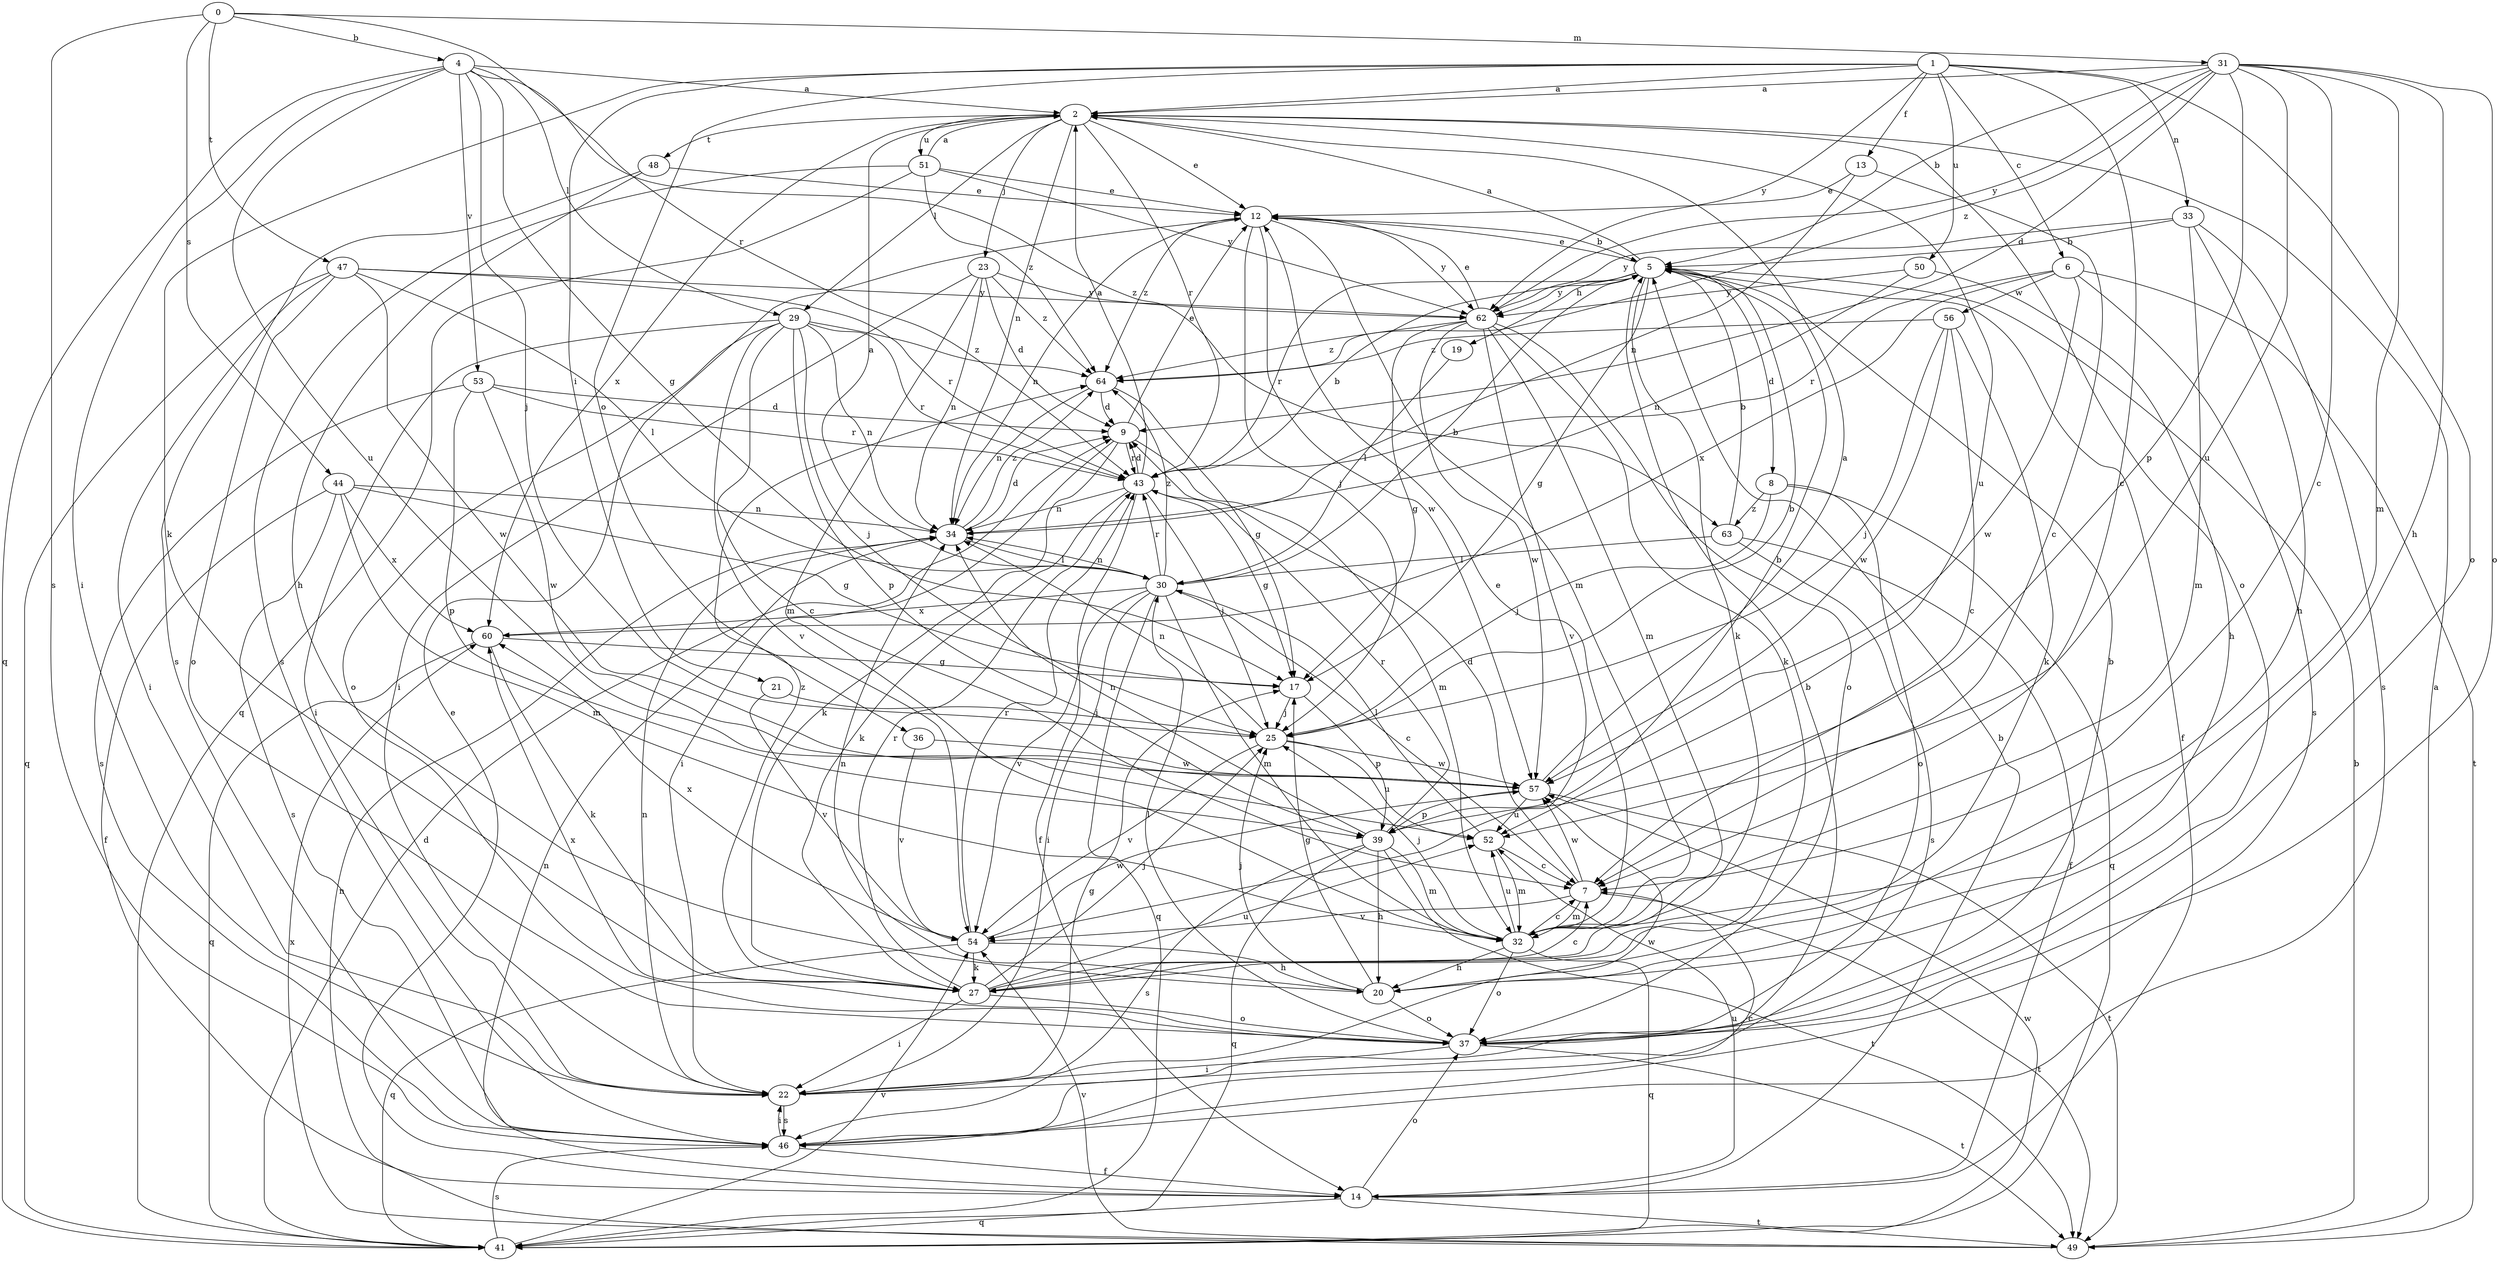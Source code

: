 strict digraph  {
0;
1;
2;
4;
5;
6;
7;
8;
9;
12;
13;
14;
17;
19;
20;
21;
22;
23;
25;
27;
29;
30;
31;
32;
33;
34;
36;
37;
39;
41;
43;
44;
46;
47;
48;
49;
50;
51;
52;
53;
54;
56;
57;
60;
62;
63;
64;
0 -> 4  [label=b];
0 -> 31  [label=m];
0 -> 43  [label=r];
0 -> 44  [label=s];
0 -> 46  [label=s];
0 -> 47  [label=t];
1 -> 2  [label=a];
1 -> 6  [label=c];
1 -> 7  [label=c];
1 -> 13  [label=f];
1 -> 21  [label=i];
1 -> 27  [label=k];
1 -> 33  [label=n];
1 -> 36  [label=o];
1 -> 37  [label=o];
1 -> 50  [label=u];
1 -> 62  [label=y];
2 -> 12  [label=e];
2 -> 23  [label=j];
2 -> 29  [label=l];
2 -> 34  [label=n];
2 -> 37  [label=o];
2 -> 43  [label=r];
2 -> 48  [label=t];
2 -> 51  [label=u];
2 -> 52  [label=u];
2 -> 60  [label=x];
4 -> 2  [label=a];
4 -> 17  [label=g];
4 -> 22  [label=i];
4 -> 25  [label=j];
4 -> 29  [label=l];
4 -> 41  [label=q];
4 -> 52  [label=u];
4 -> 53  [label=v];
4 -> 63  [label=z];
5 -> 2  [label=a];
5 -> 8  [label=d];
5 -> 12  [label=e];
5 -> 14  [label=f];
5 -> 17  [label=g];
5 -> 19  [label=h];
5 -> 27  [label=k];
5 -> 43  [label=r];
5 -> 62  [label=y];
6 -> 43  [label=r];
6 -> 46  [label=s];
6 -> 49  [label=t];
6 -> 56  [label=w];
6 -> 57  [label=w];
6 -> 60  [label=x];
7 -> 9  [label=d];
7 -> 32  [label=m];
7 -> 49  [label=t];
7 -> 54  [label=v];
7 -> 57  [label=w];
8 -> 25  [label=j];
8 -> 37  [label=o];
8 -> 41  [label=q];
8 -> 63  [label=z];
9 -> 12  [label=e];
9 -> 22  [label=i];
9 -> 27  [label=k];
9 -> 32  [label=m];
9 -> 43  [label=r];
12 -> 5  [label=b];
12 -> 25  [label=j];
12 -> 32  [label=m];
12 -> 34  [label=n];
12 -> 57  [label=w];
12 -> 62  [label=y];
12 -> 64  [label=z];
13 -> 7  [label=c];
13 -> 12  [label=e];
13 -> 34  [label=n];
14 -> 5  [label=b];
14 -> 12  [label=e];
14 -> 34  [label=n];
14 -> 37  [label=o];
14 -> 41  [label=q];
14 -> 49  [label=t];
14 -> 52  [label=u];
17 -> 25  [label=j];
17 -> 39  [label=p];
19 -> 30  [label=l];
20 -> 17  [label=g];
20 -> 25  [label=j];
20 -> 34  [label=n];
20 -> 37  [label=o];
21 -> 25  [label=j];
21 -> 54  [label=v];
22 -> 5  [label=b];
22 -> 17  [label=g];
22 -> 34  [label=n];
22 -> 46  [label=s];
22 -> 57  [label=w];
23 -> 9  [label=d];
23 -> 22  [label=i];
23 -> 32  [label=m];
23 -> 34  [label=n];
23 -> 62  [label=y];
23 -> 64  [label=z];
25 -> 5  [label=b];
25 -> 34  [label=n];
25 -> 52  [label=u];
25 -> 54  [label=v];
25 -> 57  [label=w];
27 -> 7  [label=c];
27 -> 22  [label=i];
27 -> 25  [label=j];
27 -> 37  [label=o];
27 -> 43  [label=r];
27 -> 52  [label=u];
27 -> 64  [label=z];
29 -> 7  [label=c];
29 -> 22  [label=i];
29 -> 25  [label=j];
29 -> 34  [label=n];
29 -> 37  [label=o];
29 -> 39  [label=p];
29 -> 43  [label=r];
29 -> 54  [label=v];
29 -> 64  [label=z];
30 -> 2  [label=a];
30 -> 5  [label=b];
30 -> 7  [label=c];
30 -> 22  [label=i];
30 -> 32  [label=m];
30 -> 34  [label=n];
30 -> 41  [label=q];
30 -> 43  [label=r];
30 -> 54  [label=v];
30 -> 60  [label=x];
30 -> 64  [label=z];
31 -> 2  [label=a];
31 -> 5  [label=b];
31 -> 7  [label=c];
31 -> 9  [label=d];
31 -> 20  [label=h];
31 -> 32  [label=m];
31 -> 37  [label=o];
31 -> 39  [label=p];
31 -> 52  [label=u];
31 -> 62  [label=y];
31 -> 64  [label=z];
32 -> 7  [label=c];
32 -> 12  [label=e];
32 -> 20  [label=h];
32 -> 25  [label=j];
32 -> 37  [label=o];
32 -> 41  [label=q];
32 -> 52  [label=u];
33 -> 5  [label=b];
33 -> 20  [label=h];
33 -> 32  [label=m];
33 -> 46  [label=s];
33 -> 62  [label=y];
34 -> 9  [label=d];
34 -> 30  [label=l];
34 -> 64  [label=z];
36 -> 54  [label=v];
36 -> 57  [label=w];
37 -> 5  [label=b];
37 -> 22  [label=i];
37 -> 30  [label=l];
37 -> 49  [label=t];
37 -> 60  [label=x];
39 -> 5  [label=b];
39 -> 20  [label=h];
39 -> 32  [label=m];
39 -> 34  [label=n];
39 -> 41  [label=q];
39 -> 43  [label=r];
39 -> 46  [label=s];
39 -> 49  [label=t];
41 -> 9  [label=d];
41 -> 46  [label=s];
41 -> 54  [label=v];
41 -> 57  [label=w];
43 -> 2  [label=a];
43 -> 5  [label=b];
43 -> 9  [label=d];
43 -> 14  [label=f];
43 -> 17  [label=g];
43 -> 25  [label=j];
43 -> 27  [label=k];
43 -> 34  [label=n];
44 -> 14  [label=f];
44 -> 17  [label=g];
44 -> 32  [label=m];
44 -> 34  [label=n];
44 -> 46  [label=s];
44 -> 60  [label=x];
46 -> 7  [label=c];
46 -> 14  [label=f];
46 -> 22  [label=i];
47 -> 22  [label=i];
47 -> 30  [label=l];
47 -> 37  [label=o];
47 -> 41  [label=q];
47 -> 43  [label=r];
47 -> 57  [label=w];
47 -> 62  [label=y];
48 -> 12  [label=e];
48 -> 20  [label=h];
48 -> 46  [label=s];
49 -> 2  [label=a];
49 -> 5  [label=b];
49 -> 34  [label=n];
49 -> 54  [label=v];
49 -> 60  [label=x];
50 -> 20  [label=h];
50 -> 34  [label=n];
50 -> 62  [label=y];
51 -> 2  [label=a];
51 -> 12  [label=e];
51 -> 41  [label=q];
51 -> 46  [label=s];
51 -> 62  [label=y];
51 -> 64  [label=z];
52 -> 7  [label=c];
52 -> 30  [label=l];
52 -> 32  [label=m];
53 -> 9  [label=d];
53 -> 39  [label=p];
53 -> 43  [label=r];
53 -> 46  [label=s];
53 -> 57  [label=w];
54 -> 20  [label=h];
54 -> 27  [label=k];
54 -> 41  [label=q];
54 -> 43  [label=r];
54 -> 57  [label=w];
54 -> 60  [label=x];
56 -> 7  [label=c];
56 -> 25  [label=j];
56 -> 27  [label=k];
56 -> 57  [label=w];
56 -> 64  [label=z];
57 -> 2  [label=a];
57 -> 39  [label=p];
57 -> 49  [label=t];
57 -> 52  [label=u];
60 -> 17  [label=g];
60 -> 27  [label=k];
60 -> 41  [label=q];
62 -> 12  [label=e];
62 -> 17  [label=g];
62 -> 27  [label=k];
62 -> 32  [label=m];
62 -> 37  [label=o];
62 -> 54  [label=v];
62 -> 57  [label=w];
62 -> 64  [label=z];
63 -> 5  [label=b];
63 -> 14  [label=f];
63 -> 30  [label=l];
63 -> 46  [label=s];
64 -> 9  [label=d];
64 -> 17  [label=g];
64 -> 34  [label=n];
}
